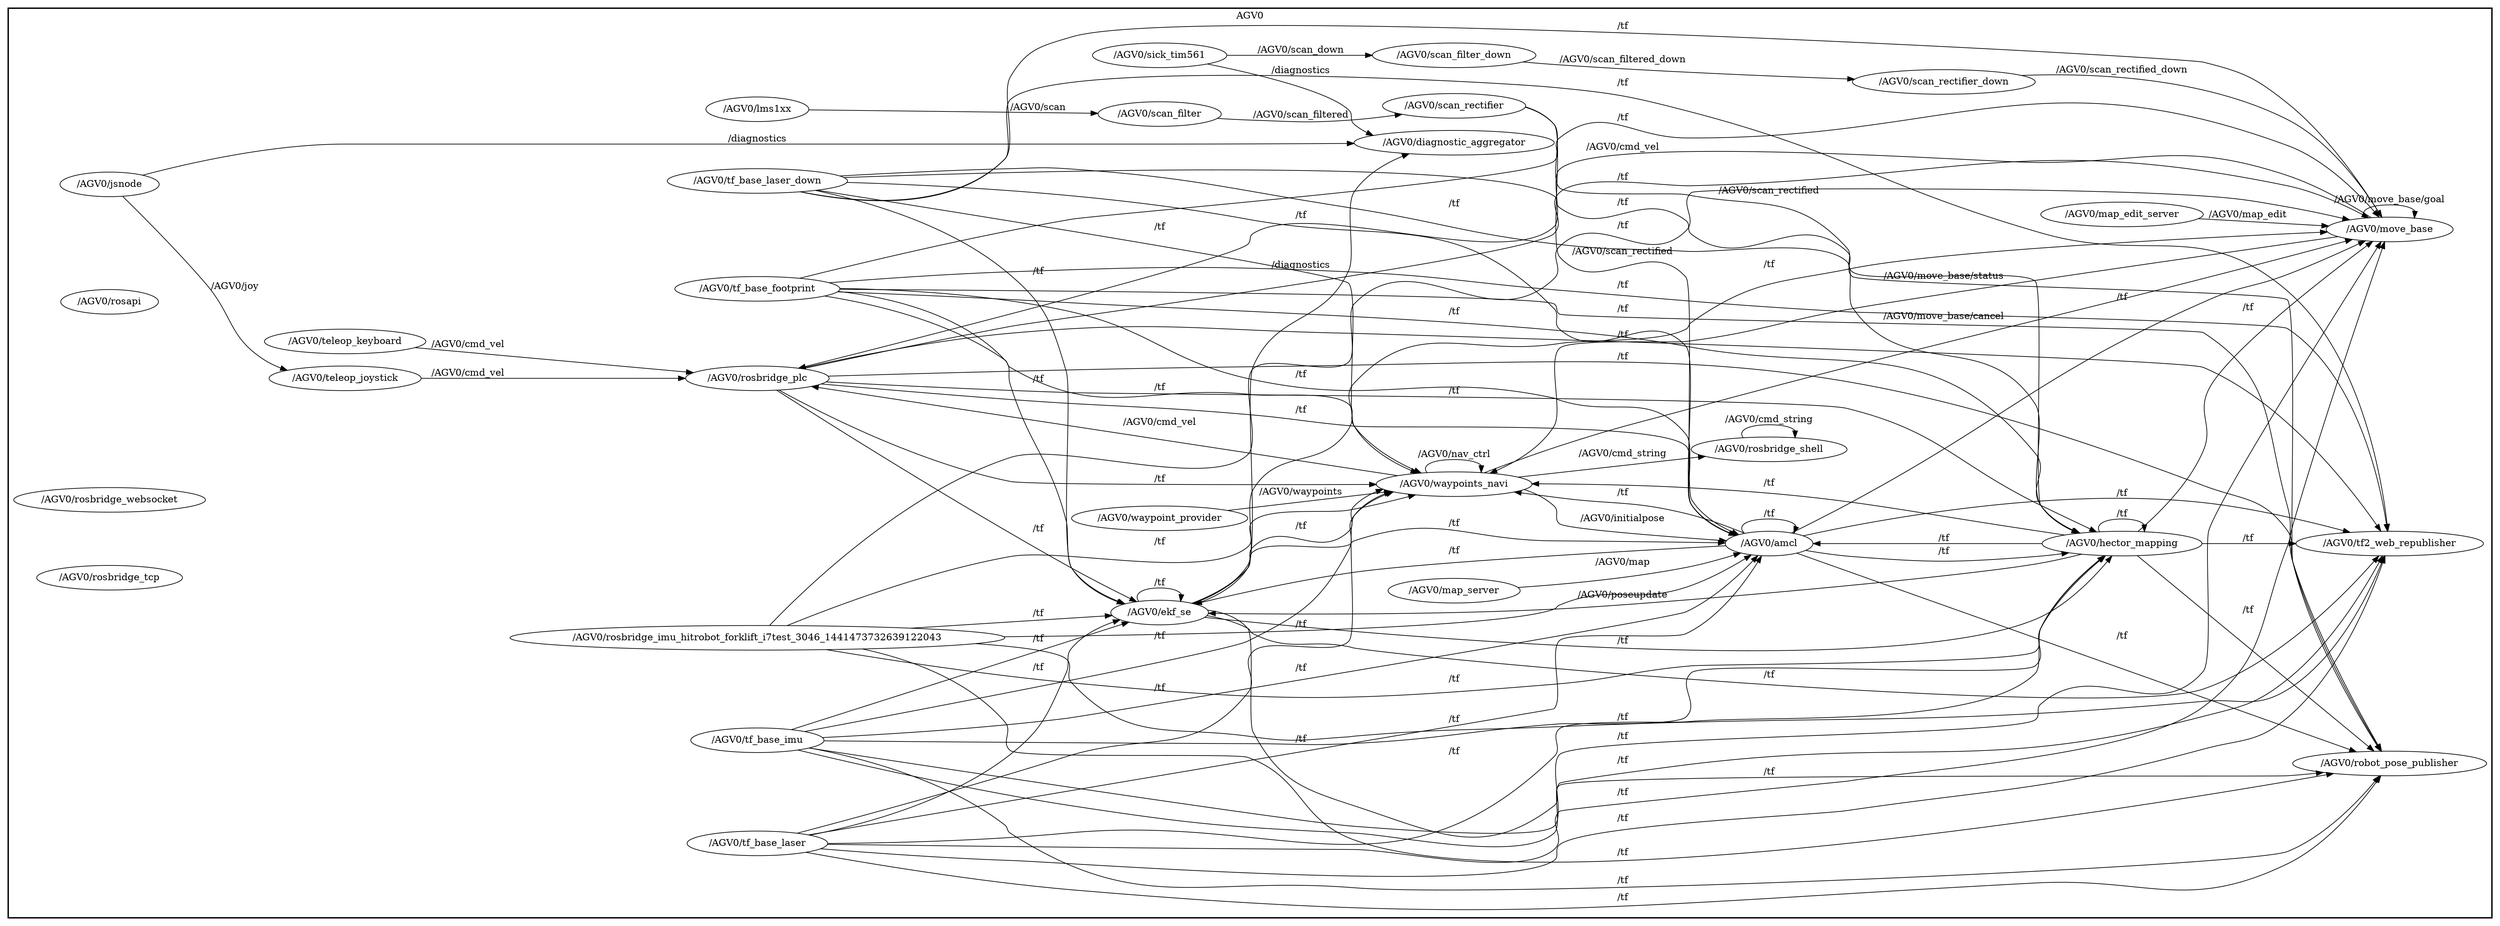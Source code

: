 digraph graphname {
	graph [bb="0,0,3004,1423",
		compound=True,
		rank=same,
		rankdir=LR,
		ranksep=0.2
	];
	node [label="\N"];
	subgraph cluster_AGV0 {
		graph [bb="8,34.031,2996,1366",
			compound=True,
			label=AGV0,
			lheight=0.21,
			lp="1502,1354.5",
			lwidth=0.51,
			rank=same,
			rankdir=LR,
			ranksep=0.2,
			style=bold
		];
		n__AGV0_teleop_joystick		 [URL=_AGV0_teleop_joystick,
			height=0.5,
			label="/AGV0/teleop_joystick",
			pos="420,1039",
			shape=ellipse,
			tooltip="/AGV0/teleop_joystick",
			width=2.5817];
		n__AGV0_rosbridge_plc		 [URL=_AGV0_rosbridge_plc,
			height=0.5,
			label="/AGV0/rosbridge_plc",
			pos="912,1039",
			shape=ellipse,
			tooltip="/AGV0/rosbridge_plc",
			width=2.4192];
		n__AGV0_teleop_joystick -> n__AGV0_rosbridge_plc		 [URL=topic_3A_AGV0_cmd_vel,
			label="/AGV0/cmd_vel",
			lp="572,1046.5",
			penwidth=1,
			pos="e,824.59,1039 513.17,1039 599.17,1039 727,1039 814.4,1039"];
		n__AGV0_jsnode		 [URL=_AGV0_jsnode,
			height=0.5,
			label="/AGV0/jsnode",
			pos="130,1249",
			shape=ellipse,
			tooltip="/AGV0/jsnode",
			width=1.7151];
		n__AGV0_jsnode -> n__AGV0_teleop_joystick		 [URL=topic_3A_AGV0_joy,
			label="/AGV0/joy",
			lp="283,1120.5",
			penwidth=1,
			pos="e,355.1,1052 144.23,1231.5 172.66,1195 243.39,1110.8 322,1066 329.31,1061.9 337.31,1058.3 345.47,1055.3"];
		n__AGV0_diagnostic_aggregator		 [URL=_AGV0_diagnostic_aggregator,
			height=0.5,
			label="/AGV0/diagnostic_aggregator",
			pos="1741,1297",
			shape=ellipse,
			tooltip="/AGV0/diagnostic_aggregator",
			width=3.2497];
		n__AGV0_jsnode -> n__AGV0_diagnostic_aggregator		 [URL=topic_3A_diagnostics,
			label="/diagnostics",
			lp="912,1308.5",
			penwidth=1,
			pos="e,1641.6,1306.6 190.43,1253 380.99,1265.5 993.97,1303.4 1502,1308 1552.7,1308.5 1565.4,1310.3 1616,1308 1621.1,1307.8 1626.2,1307.5 1631.5,1307.2"];
		n__AGV0_scan_filter		 [URL=_AGV0_scan_filter,
			height=0.5,
			label="/AGV0/scan_filter",
			pos="1388,80.031",
			shape=ellipse,
			tooltip="/AGV0/scan_filter",
			width=2.1123];
		n__AGV0_scan_rectifier		 [URL=_AGV0_scan_rectifier,
			height=0.5,
			label="/AGV0/scan_rectifier",
			pos="1741,200.03",
			shape=ellipse,
			tooltip="/AGV0/scan_rectifier",
			width=2.4192];
		n__AGV0_scan_filter -> n__AGV0_scan_rectifier		 [URL=topic_3A_AGV0_scan_filtered,
			label="/AGV0/scan_filtered",
			lp="1559,164.53",
			penwidth=1,
			pos="e,1694.9,184.63 1432,94.745 1495.9,116.56 1615.5,157.48 1685.4,181.37"];
		n__AGV0_ekf_se		 [URL=_AGV0_ekf_se,
			height=0.5,
			label="/AGV0/ekf_se",
			pos="1388,510.03",
			shape=ellipse,
			tooltip="/AGV0/ekf_se",
			width=1.7151];
		n__AGV0_ekf_se -> n__AGV0_diagnostic_aggregator		 [URL=topic_3A_diagnostics,
			label="/diagnostics",
			lp="1559,1241.5",
			penwidth=1,
			pos="e,1647.7,1286.1 1428.9,523.57 1452.3,533.79 1480,550.33 1494,575.03 1507.1,598.03 1494.5,1025.7 1502,1051 1529.1,1142.9 1579.8,1145.3 1616,1234 1622.2,1249.2 1612.5,1258.4 1624,1270 1628.3,1274.4 1633.2,1278.1 1638.5,1281.3"];
		n__AGV0_ekf_se -> n__AGV0_ekf_se		 [URL=topic_3A_tf,
			label="/tf",
			lp="1388,553.53",
			penwidth=1,
			pos="e,1414,526.7 1362,526.7 1356.2,536.66 1364.9,546.03 1388,546.03 1402.8,546.03 1411.7,542.18 1414.6,536.8"];
		n__AGV0_waypoints_navi		 [URL=_AGV0_waypoints_navi,
			height=0.5,
			label="/AGV0/waypoints_navi",
			pos="1741,854.03",
			shape=ellipse,
			tooltip="/AGV0/waypoints_navi",
			width=2.6359];
		n__AGV0_ekf_se -> n__AGV0_waypoints_navi		 [URL=topic_3A_tf,
			label="/tf",
			lp="1559,737.53",
			penwidth=1,
			pos="e,1696.9,838.09 1428.2,523.75 1451.4,534.06 1479.2,550.66 1494,575.03 1506.4,595.41 1488.1,662.67 1502,682.03 1534.1,726.66 1582.2,686.68 1616,730.03 1630.4,748.47 1611.1,762.52 1624,782.03 1639.2,805.07 1664.6,822.06 1687.8,833.72"];
		n__AGV0_hector_mapping		 [URL=_AGV0_hector_mapping,
			height=0.5,
			label="/AGV0/hector_mapping",
			pos="2548,484.03",
			shape=ellipse,
			tooltip="/AGV0/hector_mapping",
			width=2.69];
		n__AGV0_ekf_se -> n__AGV0_hector_mapping		 [URL=topic_3A_tf,
			label="/tf",
			lp="1942,507.53",
			penwidth=1,
			pos="e,2451.8,486.19 1449.7,508.7 1495.4,507.7 1559.6,506.29 1616,505.03 1915.5,498.35 2269.2,490.34 2441.8,486.42"];
		n__AGV0_amcl		 [URL=_AGV0_amcl,
			height=0.5,
			label="/AGV0/amcl",
			pos="2119,569.03",
			shape=ellipse,
			tooltip="/AGV0/amcl",
			width=1.5707];
		n__AGV0_ekf_se -> n__AGV0_amcl		 [URL=topic_3A_tf,
			label="/tf",
			lp="1741,633.53",
			penwidth=1,
			pos="e,2085.3,583.64 1426,524.36 1448.8,535.04 1476.9,551.81 1494,575.03 1502.4,586.49 1491.3,596.69 1502,606.03 1545.2,643.67 1962.1,618.59 2018,606.03 2037.5,601.65 2058.4,594.38 2075.9,587.44"];
		n__AGV0_robot_pose_publisher		 [URL=_AGV0_robot_pose_publisher,
			height=0.5,
			label="/AGV0/robot_pose_publisher",
			pos="2873,642.03",
			shape=ellipse,
			tooltip="/AGV0/robot_pose_publisher",
			width=3.1955];
		n__AGV0_ekf_se -> n__AGV0_robot_pose_publisher		 [URL=topic_3A_tf,
			label="/tf",
			lp="2119,697.53",
			penwidth=1,
			pos="e,2779.3,652.58 1432.2,522.63 1454.2,531.28 1479.3,545.07 1494,566.03 1508.2,586.24 1484.5,603.61 1502,621.03 1538.3,657.12 1570.2,614.21 1616,637.03 1620.5,639.27 1619.5,642.77 1624,645.03 1721.1,693.94 1757.6,673.01 1866,681.03 2195.5,705.41 2587,672.51 2769.2,653.64"];
		n__AGV0_tf2_web_republisher		 [URL=_AGV0_tf2_web_republisher,
			height=0.5,
			label="/AGV0/tf2_web_republisher",
			pos="2873,484.03",
			shape=ellipse,
			tooltip="/AGV0/tf2_web_republisher",
			width=3.1053];
		n__AGV0_ekf_se -> n__AGV0_tf2_web_republisher		 [URL=topic_3A_tf,
			label="/tf",
			lp="2119,308.53",
			penwidth=1,
			pos="e,2861.2,465.89 1450,509.84 1466.6,506.65 1483,500 1494,487.03 1505.8,473.1 1489.9,336.64 1502,323.03 1538.6,282.03 1569.2,307.49 1624,303.03 1727.7,294.59 1756.8,279.14 1858,303.03 1861.9,303.94 1862.1,306.12 1866,307.03 1931.7,322.55 1953.9,328.39 2018,307.03 2022.2,305.63 2021.8,302.44 2026,301.03 2104.4,274.89 2129.4,296.97 2212,301.03 2452,312.82 2534.5,247.87 2750,354.03 2797,377.18 2835.2,426.56 2855.7,457.36"];
		n__AGV0_move_base		 [URL=_AGV0_move_base,
			height=0.5,
			label="/AGV0/move_base",
			pos="2873,1000",
			shape=ellipse,
			tooltip="/AGV0/move_base",
			width=2.2026];
		n__AGV0_ekf_se -> n__AGV0_move_base		 [URL=topic_3A_tf,
			label="/tf",
			lp="2119,770.53",
			penwidth=1,
			pos="e,2835.3,984.16 1432.7,522.57 1454.7,531.18 1479.6,544.96 1494,566.03 1502.6,578.6 1491.1,623.43 1502,634.03 1520.2,651.74 1598.2,625.9 1616,644.03 1633.7,661.98 1605.6,739.87 1624,757.03 1662,792.48 1816,787.69 1858,757.03 1867.4,750.15 1856.6,738.91 1866,732.03 1920.6,692.2 1950.7,726.68 2018,732.03 2105,738.94 2129.9,733.24 2212,763.03 2327.8,805.06 2333.1,866.31 2450,905.03 2491.6,918.8 2611.3,898.39 2646,925.03 2653.9,931.11 2646.1,939.94 2654,946.03 2671,959.1 2729.1,951.25 2750,956.03 2775.7,961.92 2803.5,971.64 2826,980.46"];
		n__AGV0_tf_base_imu		 [URL=_AGV0_tf_base_imu,
			height=0.5,
			label="/AGV0/tf_base_imu",
			pos="912,240.03",
			shape=ellipse,
			tooltip="/AGV0/tf_base_imu",
			width=2.3109];
		n__AGV0_tf_base_imu -> n__AGV0_ekf_se		 [URL=topic_3A_tf,
			label="/tf",
			lp="1240,426.53",
			penwidth=1,
			pos="e,1342.8,497.7 990.63,234.09 1053.8,233.56 1141.6,243.28 1198,293.03 1206.8,300.75 1200.9,307.53 1206,318.03 1229.6,366.73 1252.9,369.19 1274,419.03 1280.7,434.93 1271.5,443.35 1282,457.03 1294.9,473.79 1314.5,485.66 1333.3,493.86"];
		n__AGV0_tf_base_imu -> n__AGV0_waypoints_navi		 [URL=topic_3A_tf,
			label="/tf",
			lp="1388,475.53",
			penwidth=1,
			pos="e,1705.7,837.18 995.14,238.71 1055.8,241.46 1137.8,253.32 1198,293.03 1203.3,296.56 1200.7,301.49 1206,305.03 1231.6,322.04 1245.6,306.23 1274,318.03 1383.3,363.42 1419.9,375.75 1494,468.03 1500,475.5 1497.3,479.68 1502,488.03 1543.4,562.02 1586.7,561.46 1616,641.03 1625.3,666.32 1611.5,738.17 1624,762.03 1640,792.47 1670.9,816.21 1696.8,831.95"];
		n__AGV0_tf_base_imu -> n__AGV0_hector_mapping		 [URL=topic_3A_tf,
			label="/tf",
			lp="1741,295.53",
			penwidth=1,
			pos="e,2524.2,466.34 995.14,238.8 1212.7,236.29 1791.6,234.73 1858,288.03 1868.4,296.4 1855.7,308.52 1866,317.03 1892.1,338.6 1989.7,310.47 2018,329.03 2024.3,333.17 2019.9,339.58 2026,344.03 2064,371.69 2398.1,402.21 2442,419.03 2468.6,429.24 2495.9,446.39 2516,460.51"];
		n__AGV0_tf_base_imu -> n__AGV0_amcl		 [URL=topic_3A_tf,
			label="/tf",
			lp="1559,376.53",
			penwidth=1,
			pos="e,2105.2,551.53 976.93,251.41 1049.1,264.28 1170,285.94 1274,305.03 1426.1,332.95 1507.4,258.99 1616,369.03 1630.6,383.8 1608.7,401.01 1624,415.03 1643.2,432.66 1832.2,431.05 1858,435.03 1930,446.16 1954,436.19 2018,471.03 2050.9,488.96 2080.5,520.87 2098.8,543.4"];
		n__AGV0_tf_base_imu -> n__AGV0_robot_pose_publisher		 [URL=topic_3A_tf,
			label="/tf",
			lp="1942,141.53",
			penwidth=1,
			pos="e,2848.9,624.14 947.71,223.77 1001.6,199.31 1109.4,153.61 1206,132.03 1331.4,104.01 1375.8,157.38 1494,107.03 1498.3,105.18 1497.7,102.08 1502,100.03 1551.6,76.134 1569.1,82.939 1624,78.031 1727.6,68.766 1776.9,12.955 1858,78.031 1870.8,88.287 1853.6,103.31 1866,114.03 1898.9,142.46 2607.8,151.35 2646,172.03 2712.9,208.25 2724.2,236.45 2750,308.03 2765.3,350.5 2741.3,469.07 2758,511.03 2775.3,554.65 2813.7,593.65 2841.2,617.53"];
		n__AGV0_tf_base_imu -> n__AGV0_tf2_web_republisher		 [URL=topic_3A_tf,
			label="/tf",
			lp="1942,30.531",
			penwidth=1,
			pos="e,2872.3,465.76 950.5,223.94 1040.5,185.2 1262.2,88.983 1274,76.031 1281.3,68.035 1273.2,59.302 1282,53.031 1482.5,-89.526 2618.4,101.64 2646,104.03 2692.4,108.06 2713.9,86.674 2750,116.03 2856.6,202.7 2870.8,385.06 2872.1,455.46"];
		n__AGV0_tf_base_imu -> n__AGV0_move_base		 [URL=topic_3A_tf,
			label="/tf",
			lp="1942,178.53",
			penwidth=1,
			pos="e,2868.8,981.81 957.5,224.91 1026.2,202.32 1162.6,160.46 1282,142.03 1432.4,118.81 1471.9,129.59 1624,126.03 1728,123.6 1774.3,64.244 1858,126.03 1867.7,133.21 1856.7,144.26 1866,152.03 1892.1,173.92 1984.5,164.93 2018,171.03 2300.4,222.47 2465.1,99.132 2646,322.03 2665.5,346.11 2639.9,573.4 2654,601.03 2678.5,649.03 2718,631.71 2750,675.03 2820.8,770.81 2855,912.4 2866.9,971.99"];
		n__AGV0_waypoint_provider		 [URL=_AGV0_waypoint_provider,
			height=0.5,
			label="/AGV0/waypoint_provider",
			pos="1388,830.03",
			shape=ellipse,
			tooltip="/AGV0/waypoint_provider",
			width=2.9428];
		n__AGV0_waypoint_provider -> n__AGV0_waypoints_navi		 [URL=topic_3A_AGV0_waypoints,
			label="/AGV0/waypoints",
			lp="1559,853.53",
			penwidth=1,
			pos="e,1651.4,847.98 1486.8,836.72 1535,840.01 1593,843.98 1641.3,847.28"];
		n__AGV0_tf_base_footprint		 [URL=_AGV0_tf_base_footprint,
			height=0.5,
			label="/AGV0/tf_base_footprint",
			pos="912,320.03",
			shape=ellipse,
			tooltip="/AGV0/tf_base_footprint",
			width=2.7623];
		n__AGV0_tf_base_footprint -> n__AGV0_ekf_se		 [URL=topic_3A_tf,
			label="/tf",
			lp="1240,472.53",
			penwidth=1,
			pos="e,1351,495.61 953.82,336.39 1042,371.73 1249.6,454.97 1341.7,491.87"];
		n__AGV0_tf_base_footprint -> n__AGV0_waypoints_navi		 [URL=topic_3A_tf,
			label="/tf",
			lp="1388,686.53",
			penwidth=1,
			pos="e,1695.7,838.18 984.92,332.27 1050.5,347.31 1144.9,379.38 1198,445.03 1209.1,458.79 1195.6,469.75 1206,484.03 1226.4,511.97 1254.1,493.72 1274,522.03 1286.4,539.72 1269.2,552.59 1282,570.03 1346.9,658.52 1397.1,649.97 1502,682.03 1526.4,689.49 1598.2,677.72 1616,696.03 1629.4,709.8 1613.9,765.71 1624,782.03 1638.4,805.34 1663.5,822.29 1686.6,833.86"];
		n__AGV0_tf_base_footprint -> n__AGV0_hector_mapping		 [URL=topic_3A_tf,
			label="/tf",
			lp="1741,335.53",
			penwidth=1,
			pos="e,2506.4,467.71 1010.2,317.01 1126.9,313.55 1328.8,308.09 1502,306.03 1552.7,305.43 1565.4,303.81 1616,306.03 1727.4,310.92 1754.8,319.48 1866,328.03 1882.9,329.33 2005.4,326.72 2018,338.03 2033.4,351.9 2011.2,369.52 2026,384.03 2059.4,416.72 2396.6,435.71 2442,447.03 2460.1,451.55 2479.5,457.92 2496.6,464.11"];
		n__AGV0_tf_base_footprint -> n__AGV0_amcl		 [URL=topic_3A_tf,
			label="/tf",
			lp="1559,440.53",
			penwidth=1,
			pos="e,2100.7,551.71 1004,327 1077.1,332.92 1182.3,342.18 1274,353.03 1372.1,364.64 1398.4,360.03 1494,385.03 1553.9,400.69 1564,419.88 1624,435.03 1729.1,461.57 1758.1,455.58 1866,466.03 1899.7,469.29 1986.9,462.62 2018,476.03 2027.1,479.94 2066.7,518.13 2093.2,544.34"];
		n__AGV0_tf_base_footprint -> n__AGV0_robot_pose_publisher		 [URL=topic_3A_tf,
			label="/tf",
			lp="1942,216.53",
			penwidth=1,
			pos="e,2849.1,624.08 991.64,309.23 1065.1,298.55 1177.6,280.7 1274,259.03 1373.1,236.76 1424.6,271.24 1494,197.03 1505.8,184.42 1488.6,169.96 1502,159.03 1544,124.69 1569.8,158.25 1624,158.03 1728,157.6 1776,94.028 1858,158.03 1869.6,167.05 1855,180.31 1866,190.03 1891.5,212.61 1984.4,203.69 2018,209.03 2207.6,239.17 2255.3,246.68 2442,291.03 2580.4,323.9 2660.8,267.23 2750,378.03 2768.6,401.1 2746.8,483.62 2758,511.03 2775.8,554.46 2814.1,593.51 2841.4,617.44"];
		n__AGV0_tf_base_footprint -> n__AGV0_tf2_web_republisher		 [URL=topic_3A_tf,
			label="/tf",
			lp="1942,106.53",
			penwidth=1,
			pos="e,2872.2,465.76 993.95,309.73 1051.6,301.25 1130.5,287.3 1198,267.03 1334.8,225.96 1370.2,213.18 1494,142.03 1497.9,139.82 1497.9,137.74 1502,136.03 1552.6,114.94 1569.5,124.18 1624,118.03 1731.2,105.93 1758.2,103.26 1866,99.031 2174.3,86.946 2733.1,118.39 2750,131.03 2855.8,209.97 2870.5,386.64 2872.1,455.65"];
		n__AGV0_tf_base_footprint -> n__AGV0_move_base		 [URL=topic_3A_tf,
			label="/tf",
			lp="1942,290.53",
			penwidth=1,
			pos="e,2854.6,982.25 1011.5,319.36 1159.7,316.11 1429.6,300.78 1494,233.03 1513.7,212.25 1480.5,188 1502,169.03 1513.2,159.19 1837.2,153.67 1858,173.03 1873,187.02 1851.7,250.34 1866,265.03 1891,290.65 1990.4,279.36 2026,283.03 2210.7,302.08 2266.9,260.27 2442,322.03 2544.5,358.19 2592.8,362.22 2646,457.03 2657.9,478.17 2646.5,651.98 2654,675.03 2694.9,801.04 2800,923.64 2847.7,974.92"];
		n__AGV0_sick_tim561		 [URL=_AGV0_sick_tim561,
			height=0.5,
			label="/AGV0/sick_tim561",
			pos="1388,1277",
			shape=ellipse,
			tooltip="/AGV0/sick_tim561",
			width=2.3109];
		n__AGV0_sick_tim561 -> n__AGV0_diagnostic_aggregator		 [URL=topic_3A_diagnostics,
			label="/diagnostics",
			lp="1559,1296.5",
			penwidth=1,
			pos="e,1631.1,1290.8 1468.6,1281.6 1513.6,1284.1 1570.6,1287.4 1620.8,1290.2"];
		n__AGV0_scan_filter_down		 [URL=_AGV0_scan_filter_down,
			height=0.5,
			label="/AGV0/scan_filter_down",
			pos="1741,1243",
			shape=ellipse,
			tooltip="/AGV0/scan_filter_down",
			width=2.7803];
		n__AGV0_sick_tim561 -> n__AGV0_scan_filter_down		 [URL=topic_3A_AGV0_scan_down,
			label="/AGV0/scan_down",
			lp="1559,1271.5",
			penwidth=1,
			pos="e,1649.5,1250.4 1461.3,1268.4 1474.8,1266.9 1488.8,1265.4 1502,1264 1547.1,1259.4 1597,1255 1639.5,1251.3"];
		n__AGV0_tf_base_laser		 [URL=_AGV0_tf_base_laser,
			height=0.5,
			label="/AGV0/tf_base_laser",
			pos="912,1180",
			shape=ellipse,
			tooltip="/AGV0/tf_base_laser",
			width=2.3651];
		n__AGV0_tf_base_laser -> n__AGV0_ekf_se		 [URL=topic_3A_tf,
			label="/tf",
			lp="1240,1062.5",
			penwidth=1,
			pos="e,1347.3,523.69 983.35,1170.1 1048.3,1157.3 1142.7,1128.6 1198,1066 1285.9,966.51 1254.4,908.38 1274,777.03 1277.3,754.82 1270.7,594.43 1282,575.03 1294.5,553.66 1317,538.34 1338.1,527.97"];
		n__AGV0_tf_base_laser -> n__AGV0_waypoints_navi		 [URL=topic_3A_tf,
			label="/tf",
			lp="1388,1073.5",
			penwidth=1,
			pos="e,1712.4,871.33 958.26,1164.7 1056.3,1132.2 1295.9,1055.6 1502,1013 1527,1007.9 1597.3,1015.4 1616,998.03 1629,985.97 1615.2,974.4 1624,959.03 1643.4,924.97 1677.9,895.93 1704.2,877.09"];
		n__AGV0_tf_base_laser -> n__AGV0_hector_mapping		 [URL=topic_3A_tf,
			label="/tf",
			lp="1741,1133.5",
			penwidth=1,
			pos="e,2499.6,499.76 996.4,1177.2 1109.4,1172.9 1317.3,1163.2 1494,1145 1552.1,1139 1565.9,1132.1 1624,1126 1626.7,1125.7 2015.4,1102 2018,1101 2118.8,1064.1 2130.7,1027.2 2212,957.03 2215.8,953.75 2216.2,952.29 2220,949.03 2312.6,870.22 2384.8,896.39 2442,789.03 2455,764.6 2435.8,563.78 2450,540.03 2459.3,524.55 2474.6,512.94 2490.3,504.42"];
		n__AGV0_tf_base_laser -> n__AGV0_amcl		 [URL=topic_3A_tf,
			label="/tf",
			lp="1559,1039.5",
			penwidth=1,
			pos="e,2091.6,584.83 996.75,1178.1 1140.7,1172.9 1426,1153.9 1494,1085 1510.7,1068.1 1486.2,1049.9 1502,1032 1536.8,992.59 1577.1,1035.5 1616,1000 1623.4,993.29 1616.2,985.29 1624,979.03 1705.9,913.1 1761,984.59 1858,944.03 1862.1,942.32 1861.9,939.83 1866,938.03 1928.9,910.24 1973.3,961.33 2018,909.03 2036.4,887.47 2014.2,679.82 2026,654.03 2038.1,627.6 2062.6,605.61 2083.3,590.62"];
		n__AGV0_tf_base_laser -> n__AGV0_robot_pose_publisher		 [URL=topic_3A_tf,
			label="/tf",
			lp="1942,1236.5",
			penwidth=1,
			pos="e,2866.3,660.13 988.79,1187.9 1047.9,1193.7 1132.1,1201.3 1206,1205 1350.7,1212.4 1717.3,1181.5 1858,1216 1861.9,1217 1862.1,1219.1 1866,1220 1931.7,1235.6 1951,1228.9 2018,1220 2215.1,1194 2255,1142.5 2450,1104 2493.1,1095.5 2612.1,1106.9 2646,1079 2654.7,1071.9 2648.7,1064.9 2654,1055 2686.8,993.92 2714.9,991.85 2750,932.03 2803.2,841.26 2845.4,722.87 2863.1,669.84"];
		n__AGV0_tf_base_laser -> n__AGV0_tf2_web_republisher		 [URL=topic_3A_tf,
			label="/tf",
			lp="1942,1148.5",
			penwidth=1,
			pos="e,2848.8,501.88 996.91,1178.6 1070.1,1177.1 1179.1,1174.7 1274,1171 1797.3,1151.1 1939.9,1164 2442,1015 2538.5,986.39 2556,958.22 2654,935.03 2674.9,930.09 2735.4,940.78 2750,925.03 2761.7,912.38 2751.8,631.09 2758,615.03 2775,571.3 2813.5,532.32 2841,508.48"];
		n__AGV0_tf_base_laser -> n__AGV0_move_base		 [URL=topic_3A_tf,
			label="/tf",
			lp="1942,1415.5",
			penwidth=1,
			pos="e,2866.6,1018.2 959.52,1195 1016,1213.3 1114.2,1245.3 1198,1274 1235.5,1286.9 1243.2,1296.1 1282,1304 1876.1,1424.9 2063.2,1463.8 2646,1297 2697.3,1282.3 2713.2,1275.7 2750,1237 2810.1,1174 2847.8,1075.6 2863.5,1027.8"];
		n__AGV0_teleop_keyboard		 [URL=_AGV0_teleop_keyboard,
			height=0.5,
			label="/AGV0/teleop_keyboard",
			pos="420,1093",
			shape=ellipse,
			tooltip="/AGV0/teleop_keyboard",
			width=2.7081];
		n__AGV0_teleop_keyboard -> n__AGV0_rosbridge_plc		 [URL=topic_3A_AGV0_cmd_vel,
			label="/AGV0/cmd_vel",
			lp="572,1089.5",
			penwidth=1,
			pos="e,834.74,1047.4 504.12,1083.9 593.34,1074 734.4,1058.5 824.79,1048.5"];
		n__AGV0_waypoints_navi -> n__AGV0_waypoints_navi		 [URL=topic_3A_AGV0_nav_ctrl,
			label="/AGV0/nav_ctrl",
			lp="1741,897.53",
			penwidth=1,
			pos="e,1773.3,871.07 1708.7,871.07 1702.2,880.89 1712.9,890.03 1741,890.03 1758.6,890.03 1769.3,886.46 1773.3,881.38"];
		n__AGV0_waypoints_navi -> n__AGV0_amcl		 [URL=topic_3A_AGV0_initialpose,
			label="/AGV0/initialpose",
			lp="1942,797.53",
			penwidth=1,
			pos="e,2091.9,584.97 1769.4,836.55 1793.8,821.82 1831,801.38 1866,790.03 1898.5,779.5 1994.8,792.13 2018,767.03 2035.1,748.54 2015.1,676.72 2026,654.03 2038.6,627.84 2063.1,605.84 2083.6,590.79"];
		n__AGV0_waypoints_navi -> n__AGV0_rosbridge_plc		 [URL=topic_3A_AGV0_cmd_vel,
			label="/AGV0/cmd_vel",
			lp="1388,986.53",
			penwidth=1,
			pos="e,986.36,1029.5 1687.5,868.99 1665.5,875.25 1639.5,882.55 1616,889.03 1464.3,930.86 1427.9,948.06 1274,981.03 1179.6,1001.3 1069.9,1017.9 996.48,1028.1"];
		n__AGV0_rosbridge_shell		 [URL=_AGV0_rosbridge_shell,
			height=0.5,
			label="/AGV0/rosbridge_shell",
			pos="2119,869.03",
			shape=ellipse,
			tooltip="/AGV0/rosbridge_shell",
			width=2.5817];
		n__AGV0_waypoints_navi -> n__AGV0_rosbridge_shell		 [URL=topic_3A_AGV0_cmd_string,
			label="/AGV0/cmd_string",
			lp="1942,872.53",
			penwidth=1,
			pos="e,2027.6,865.43 1834,857.7 1889.6,859.92 1960.4,862.75 2017.5,865.02"];
		n__AGV0_waypoints_navi -> n__AGV0_move_base		 [URL=topic_3A_AGV0_move_base_cancel,
			label="/AGV0/move_base/cancel",
			lp="2331,978.53",
			penwidth=1,
			pos="e,2796.2,995.37 1790.2,869.51 1846.2,886.88 1941.8,914.5 2026,929.03 2170.4,953.96 2601,983 2786,994.73"];
		n__AGV0_hector_mapping -> n__AGV0_ekf_se		 [URL=topic_3A_AGV0_poseupdate,
			label="/AGV0/poseupdate",
			lp="1942,485.53",
			penwidth=1,
			pos="e,1447.3,504.86 2452.8,480.68 2321.3,476.59 2075.5,471.01 1866,478.03 1720.3,482.91 1549.9,496.16 1457.4,504"];
		n__AGV0_hector_mapping -> n__AGV0_waypoints_navi		 [URL=topic_3A_tf,
			label="/tf",
			lp="2119,810.53",
			penwidth=1,
			pos="e,1784.4,837.93 2500.5,499.76 2481.6,508.58 2461.6,521.6 2450,540.03 2437.6,559.65 2455.4,625.1 2442,644.03 2325.7,808.66 2216.3,768.85 2018,805.03 1951.4,817.18 1932.5,802.56 1866,815.03 1842,819.54 1816,827.22 1794.2,834.58"];
		n__AGV0_hector_mapping -> n__AGV0_hector_mapping		 [URL=topic_3A_tf,
			label="/tf",
			lp="2548,527.53",
			penwidth=1,
			pos="e,2575.5,501.44 2520.5,501.44 2515.4,511.12 2524.5,520.03 2548,520.03 2562.7,520.03 2571.7,516.55 2575.2,511.58"];
		n__AGV0_hector_mapping -> n__AGV0_amcl		 [URL=topic_3A_tf,
			label="/tf",
			lp="2331,520.53",
			penwidth=1,
			pos="e,2143,552.44 2456.4,490.11 2367.5,496.39 2242.1,506.21 2220,513.03 2195.5,520.58 2170.4,534.68 2151.5,546.84"];
		n__AGV0_hector_mapping -> n__AGV0_robot_pose_publisher		 [URL=topic_3A_tf,
			label="/tf",
			lp="2702,589.53",
			penwidth=1,
			pos="e,2836.7,624.76 2583.6,500.94 2642.5,529.77 2762.4,588.42 2827.5,620.27"];
		n__AGV0_hector_mapping -> n__AGV0_tf2_web_republisher		 [URL=topic_3A_tf,
			label="/tf",
			lp="2702,491.53",
			penwidth=1,
			pos="e,2761,484.03 2645,484.03 2678.2,484.03 2715.8,484.03 2750.7,484.03"];
		n__AGV0_hector_mapping -> n__AGV0_move_base		 [URL=topic_3A_tf,
			label="/tf",
			lp="2702,931.53",
			penwidth=1,
			pos="e,2847.6,982.88 2590.1,500.48 2610.8,511.06 2633.9,527 2646,549.03 2664.1,581.96 2632.4,856.31 2654,887.03 2680.3,924.42 2709.1,903.63 2750,924.03 2781.4,939.7 2815.2,961.11 2839.2,977.21"];
		n__AGV0_rosbridge_imu_hitrobot_forklift_i7test_3046_1441473732639122043		 [URL=_AGV0_rosbridge_imu_hitrobot_forklift_i7test_3046_1441473732639122043,
			height=0.5,
			label="/AGV0/rosbridge_imu_hitrobot_forklift_i7test_3046_1441473732639122043",
			pos="912,472.03",
			shape=ellipse,
			tooltip="/AGV0/rosbridge_imu_hitrobot_forklift_i7test_3046_1441473732639122043",
			width=7.9257];
		n__AGV0_rosbridge_imu_hitrobot_forklift_i7test_3046_1441473732639122043 -> n__AGV0_ekf_se		 [URL=topic_3A_tf,
			label="/tf",
			lp="1240,524.53",
			penwidth=1,
			pos="e,1327.2,513.17 1005.3,489.1 1062.8,498.86 1138.4,510.1 1206,515.03 1236.1,517.23 1243.8,515.7 1274,515.03 1287.9,514.72 1302.8,514.2 1317,513.61"];
		n__AGV0_rosbridge_imu_hitrobot_forklift_i7test_3046_1441473732639122043 -> n__AGV0_waypoints_navi		 [URL=topic_3A_tf,
			label="/tf",
			lp="1388,750.53",
			penwidth=1,
			pos="e,1660.7,844.43 929.01,490.01 970,534.73 1084.1,651.1 1206,703.03 1324.9,753.69 1368.5,712.05 1494,743.03 1508,746.49 1606.4,776.24 1616,787.03 1626.6,798.98 1613,810.5 1624,822.03 1631.6,830.01 1641,836.05 1651.2,840.63"];
		n__AGV0_rosbridge_imu_hitrobot_forklift_i7test_3046_1441473732639122043 -> n__AGV0_hector_mapping		 [URL=topic_3A_tf,
			label="/tf",
			lp="1741,424.53",
			penwidth=1,
			pos="e,2465.9,474.4 987.74,454.65 1061.9,438.35 1179.1,415.16 1282,406.03 1603.3,377.52 2080.1,438.77 2442,472.03 2446.5,472.44 2451.1,472.89 2455.7,473.35"];
		n__AGV0_rosbridge_imu_hitrobot_forklift_i7test_3046_1441473732639122043 -> n__AGV0_amcl		 [URL=topic_3A_tf,
			label="/tf",
			lp="1559,483.53",
			penwidth=1,
			pos="e,2102,551.54 1191.9,475.68 1219.6,476.11 1247.4,476.56 1274,477.03 1356.7,478.49 1939.9,465.79 2018,493.03 2047.7,503.4 2075.7,526.25 2094.5,544.2"];
		n__AGV0_rosbridge_imu_hitrobot_forklift_i7test_3046_1441473732639122043 -> n__AGV0_robot_pose_publisher		 [URL=topic_3A_tf,
			label="/tf",
			lp="1942,363.53",
			penwidth=1,
			pos="e,2851.5,624.21 985.78,454.59 1045,440.46 1130.8,420.17 1206,403.03 1236.2,396.15 1244.1,396.03 1274,388.03 1376.7,360.56 1397,332.22 1502,316.03 1527,312.17 1596,300.52 1616,316.03 1627.2,324.75 1612.9,338.16 1624,347.03 1630.9,352.52 1932.2,356.03 1941,356.03 1941,356.03 1941,356.03 2549,359.03 2653.3,359.03 2687.7,396.44 2750,480.03 2758.5,491.44 2751.4,498.44 2758,511.03 2780,552.86 2817.8,592.59 2843.8,617.1"];
		n__AGV0_rosbridge_imu_hitrobot_forklift_i7test_3046_1441473732639122043 -> n__AGV0_tf2_web_republisher		 [URL=topic_3A_tf,
			label="/tf",
			lp="1942,253.53",
			penwidth=1,
			pos="e,2870.4,465.84 948.18,453.98 1002.3,426.86 1109.8,375.54 1206,345.03 1330.6,305.49 1407.8,383.36 1494,285.03 1509.9,266.93 1484.6,193.69 1502,177.03 1522.3,157.54 1824.5,144.05 1858,173.03 1876.7,189.19 1847.3,211.87 1866,228.03 1940.3,292.3 2667.5,158.64 2750,212.03 2835.3,267.26 2861.5,397.77 2869.1,455.6"];
		n__AGV0_rosbridge_imu_hitrobot_forklift_i7test_3046_1441473732639122043 -> n__AGV0_move_base		 [URL=topic_3A_tf,
			label="/tf",
			lp="1942,837.53",
			penwidth=1,
			pos="e,2806,990.23 947.6,489.94 1001.4,517 1109,568.01 1206,595.03 1220.7,599.13 1263.3,594.15 1274,605.03 1293.2,624.52 1262.5,646.89 1282,666.03 1388.7,770.57 1511.5,596.28 1616,703.03 1630,717.38 1609.8,778.87 1624,793.03 1647.2,816.15 2179.9,835.52 2212,842.03 2321.1,864.14 2342.2,892.27 2450,920.03 2569.5,950.81 2710.9,975.23 2795.9,988.65"];
		n__AGV0_amcl -> n__AGV0_ekf_se		 [URL=topic_3A_tf,
			label="/tf",
			lp="1741,601.53",
			penwidth=1,
			pos="e,1428.3,523.72 2068.6,577.34 2052.5,579.67 2034.5,581.88 2018,583.03 1843.3,595.2 1797.1,600.47 1624,574.03 1558.4,564.02 1485,542.25 1437.9,526.89"];
		n__AGV0_amcl -> n__AGV0_waypoints_navi		 [URL=topic_3A_tf,
			label="/tf",
			lp="1942,721.53",
			penwidth=1,
			pos="e,1774.6,837.17 2097.8,585.89 2078.1,601.78 2047.1,625.68 2018,643.03 1953.9,681.18 1911.1,654.65 1866,714.03 1852.9,731.26 1869,743.4 1858,762.03 1840.4,791.94 1809,815.9 1783.4,831.86"];
		n__AGV0_amcl -> n__AGV0_hector_mapping		 [URL=topic_3A_tf,
			label="/tf",
			lp="2331,558.53",
			penwidth=1,
			pos="e,2513.8,500.9 2167.4,559.74 2184,556.69 2202.8,553.47 2220,551.03 2318.2,537.12 2345.9,552.57 2442,528.03 2463.3,522.59 2485.9,513.58 2504.7,505.12"];
		n__AGV0_amcl -> n__AGV0_amcl		 [URL=topic_3A_tf,
			label="/tf",
			lp="2119,612.53",
			penwidth=1,
			pos="e,2149.1,584.57 2088.9,584.57 2080.4,594.94 2090.5,605.03 2119,605.03 2138.2,605.03 2149,600.48 2151.5,594.34"];
		n__AGV0_amcl -> n__AGV0_robot_pose_publisher		 [URL=topic_3A_tf,
			label="/tf",
			lp="2548,627.53",
			penwidth=1,
			pos="e,2774.7,632.58 2173.2,574.19 2296,586.11 2601.1,615.74 2764.6,631.61"];
		n__AGV0_amcl -> n__AGV0_tf2_web_republisher		 [URL=topic_3A_tf,
			label="/tf",
			lp="2548,574.53",
			penwidth=1,
			pos="e,2820.9,499.98 2175.5,571.3 2272,574.17 2476.8,575.43 2646,544.03 2702.7,533.51 2766.1,516.19 2811.3,502.85"];
		n__AGV0_amcl -> n__AGV0_move_base		 [URL=topic_3A_tf,
			label="/tf",
			lp="2548,897.53",
			penwidth=1,
			pos="e,2840,983.62 2161.6,581.09 2263.1,612.87 2524.3,709.19 2646,890.03 2658.3,908.34 2638,923.89 2654,939.03 2669.6,953.75 2729.2,943.73 2750,949.03 2777.9,956.14 2807.7,968.5 2830.8,979.27"];
		n__AGV0_map_edit_server		 [URL=_AGV0_map_edit_server,
			height=0.5,
			label="/AGV0/map_edit_server",
			pos="2548,1131",
			shape=ellipse,
			tooltip="/AGV0/map_edit_server",
			width=2.7261];
		n__AGV0_map_edit_server -> n__AGV0_move_base		 [URL=topic_3A_AGV0_map_edit,
			label="/AGV0/map_edit",
			lp="2702,1104.5",
			penwidth=1,
			pos="e,2840,1016.4 2598,1115.4 2613.4,1110.3 2630.5,1104.6 2646,1099 2692.6,1082.4 2704.6,1078.7 2750,1059 2777.3,1047.2 2807.5,1032.6 2831,1020.9"];
		n__AGV0_map_server		 [URL=_AGV0_map_server,
			height=0.5,
			label="/AGV0/map_server",
			pos="1741,547.03",
			shape=ellipse,
			tooltip="/AGV0/map_server",
			width=2.2387];
		n__AGV0_map_server -> n__AGV0_amcl		 [URL=topic_3A_AGV0_map,
			label="/AGV0/map",
			lp="1942,571.53",
			penwidth=1,
			pos="e,2063.2,565.82 1819.5,551.56 1888.4,555.6 1988.2,561.44 2053.1,565.23"];
		n__AGV0_rosbridge_plc -> n__AGV0_ekf_se		 [URL=topic_3A_tf,
			label="/tf",
			lp="1240,765.53",
			penwidth=1,
			pos="e,1350.6,524.45 936.98,1021.6 990.06,981.86 1119,879.72 1198,769.03 1245.4,702.65 1245.5,678.42 1274,602.03 1278.4,590.31 1274.4,584.98 1282,575.03 1297.3,554.99 1320.7,539.65 1341.5,528.92"];
		n__AGV0_rosbridge_plc -> n__AGV0_waypoints_navi		 [URL=topic_3A_tf,
			label="/tf",
			lp="1388,879.53",
			penwidth=1,
			pos="e,1655.3,861.88 937.79,1021.8 986.51,988.91 1099.3,918.08 1206,889.03 1382.1,841.08 1434,878.43 1616,865.03 1625.4,864.34 1635.3,863.56 1645.1,862.74"];
		n__AGV0_rosbridge_plc -> n__AGV0_hector_mapping		 [URL=topic_3A_tf,
			label="/tf",
			lp="1741,1005.5",
			penwidth=1,
			pos="e,2499.9,499.71 997.62,1035.7 1070.8,1032.8 1179.4,1028.4 1274,1024 1371.8,1019.6 1403.2,1049.7 1494,1013 1498.4,1011.3 1497.6,1007.8 1502,1006 1515.3,1000.6 2003.8,978.15 2018,976.03 2105.7,962.96 2153.7,995.9 2212,929.03 2223.6,915.73 2210.5,864.92 2220,850.03 2281.7,752.95 2383.1,815.8 2442,717.03 2462.2,683.22 2429.5,573.68 2450,540.03 2459.4,524.54 2474.8,512.91 2490.6,504.38"];
		n__AGV0_rosbridge_plc -> n__AGV0_amcl		 [URL=topic_3A_tf,
			label="/tf",
			lp="1559,988.53",
			penwidth=1,
			pos="e,2091.6,584.84 996.03,1034.3 1154.2,1025 1483.9,1005 1494,998.03 1500.9,993.31 1495.4,986.14 1502,981.03 1548.1,945.34 1980,928.28 2018,884.03 2034.7,864.64 2015.3,677.28 2026,654.03 2038.1,627.62 2062.6,605.63 2083.3,590.63"];
		n__AGV0_rosbridge_plc -> n__AGV0_robot_pose_publisher		 [URL=topic_3A_tf,
			label="/tf",
			lp="1942,1092.5",
			penwidth=1,
			pos="e,2867.7,660.3 977.33,1051.1 1100.9,1072.8 1380.1,1115.3 1616,1103 1682.7,1099.6 2163.6,1070.1 2212,1024 2222.9,1013.6 2208.4,1000.6 2220,991.03 2239.1,975.33 2417.5,983.91 2442,981.03 2533.7,970.26 2582.5,1009 2646,942.03 2664.2,922.82 2635.8,902.21 2654,883.03 2683.9,851.57 2714.9,890.53 2750,865.03 2817.4,816.13 2851.7,718.2 2865.1,670.06"];
		n__AGV0_rosbridge_plc -> n__AGV0_tf2_web_republisher		 [URL=topic_3A_tf,
			label="/tf",
			lp="1942,1026.5",
			penwidth=1,
			pos="e,2855.2,502.15 999.07,1038.5 1156.2,1037.8 1475.4,1038.4 1494,1054 1507.6,1065.4 1488.3,1081.8 1502,1093 1511.8,1101 1604.7,1098.8 1616,1093 1621.4,1090.3 1619,1085.4 1624,1082 1715.8,1019.4 1757.4,1042.9 1866,1019 2018.6,985.55 2073.5,1029.4 2212,957.03 2216.5,954.7 2216.1,952.21 2220,949.03 2438.5,771.14 2529.6,776.63 2750,601.03 2786.2,572.15 2824.2,534.39 2848,509.68"];
		n__AGV0_rosbridge_plc -> n__AGV0_move_base		 [URL=topic_3A_tf,
			label="/tf",
			lp="1942,1208.5",
			penwidth=1,
			pos="e,2865.7,1018 958.52,1054.4 1015.7,1074.4 1116.3,1111.6 1198,1153 1201.7,1154.9 1202,1156.7 1206,1158 1238.1,1168.9 1248.1,1162.9 1282,1165 1444.8,1175.2 2605.8,1249.2 2750,1173 2809,1141.9 2845.7,1067.9 2862,1027.5"];
		n__AGV0_scan_rectifier -> n__AGV0_hector_mapping		 [URL=topic_3A_AGV0_scan_rectified,
			label="/AGV0/scan_rectified",
			lp="2119,332.53",
			penwidth=1,
			pos="e,2509.2,467.42 1819.6,207.82 1834.2,212.74 1848,220.35 1858,232.03 1878.9,256.53 1843.1,281.4 1866,304.03 1878.1,315.96 2001.1,317.11 2018,319.03 2112.4,329.81 2373.1,308.58 2442,374.03 2456.4,387.72 2439.2,401.37 2450,418.03 2462.2,436.81 2481.8,451.64 2500.3,462.44"];
		n__AGV0_scan_rectifier -> n__AGV0_amcl		 [URL=topic_3A_AGV0_scan_rectified,
			label="/AGV0/scan_rectified",
			lp="1942,413.53",
			penwidth=1,
			pos="e,2112.3,550.95 1820.4,207.51 1834.9,212.46 1848.4,220.16 1858,232.03 1878,256.8 1845.2,350.95 1866,375.03 1911.1,427.19 1961.5,366.49 2018,406.03 2066,439.62 2095.3,504.32 2108.9,541.31"];
		n__AGV0_rosbridge_shell -> n__AGV0_rosbridge_shell		 [URL=topic_3A_AGV0_cmd_string,
			label="/AGV0/cmd_string",
			lp="2119,912.53",
			penwidth=1,
			pos="e,2150.2,886.07 2087.8,886.07 2081.4,895.89 2091.8,905.03 2119,905.03 2136,905.03 2146.4,901.46 2150.3,896.38"];
		n__AGV0_tf_base_laser_down		 [URL=_AGV0_tf_base_laser_down,
			height=0.5,
			label="/AGV0/tf_base_laser_down",
			pos="912,742.03",
			shape=ellipse,
			tooltip="/AGV0/tf_base_laser_down",
			width=3.0331];
		n__AGV0_tf_base_laser_down -> n__AGV0_ekf_se		 [URL=topic_3A_tf,
			label="/tf",
			lp="1240,594.53",
			penwidth=1,
			pos="e,1350.5,524.48 943.78,724.64 996.69,695 1108.6,633.42 1206,587.03 1251.3,565.47 1304.2,543.3 1341.1,528.32"];
		n__AGV0_tf_base_laser_down -> n__AGV0_waypoints_navi		 [URL=topic_3A_tf,
			label="/tf",
			lp="1388,795.53",
			penwidth=1,
			pos="e,1686,839.29 1020.3,744.65 1137.4,748.87 1330.2,759.82 1494,788.03 1503.2,789.61 1606.2,817.53 1676,836.55"];
		n__AGV0_tf_base_laser_down -> n__AGV0_hector_mapping		 [URL=topic_3A_tf,
			label="/tf",
			lp="1741,745.53",
			penwidth=1,
			pos="e,2503.5,500.13 1020.8,743.8 1158.9,745.52 1405.3,746.74 1616,738.03 1638.4,737.11 2000.2,720.58 2018,707.03 2026.3,700.74 2018.4,692.09 2026,685.03 2096.4,619.94 2374.5,638.16 2442,570.03 2451.7,560.23 2441.6,550.98 2450,540.03 2461.5,525.06 2478.2,513.39 2494.5,504.67"];
		n__AGV0_tf_base_laser_down -> n__AGV0_amcl		 [URL=topic_3A_tf,
			label="/tf",
			lp="1559,652.53",
			penwidth=1,
			pos="e,2091.3,584.76 954.38,725.39 1010.4,703.71 1113.9,666.64 1206,650.03 1348.6,624.32 1713.6,657.25 1858,645.03 1929.9,638.95 1949.4,640.13 2018,618.03 2040.2,610.89 2063.7,599.6 2082.3,589.65"];
		n__AGV0_tf_base_laser_down -> n__AGV0_robot_pose_publisher		 [URL=topic_3A_tf,
			label="/tf",
			lp="1942,968.53",
			penwidth=1,
			pos="e,2866,660.04 945.98,759.25 1009.2,791.35 1152.7,859.93 1282,891.03 1383.7,915.5 2115.5,969.42 2220,974.03 2269.3,976.21 2397,994.24 2442,974.03 2446.9,971.84 2445.5,967.88 2450,965.03 2526.7,916.81 2583.2,974.38 2646,909.03 2656.5,898.15 2643.8,887.14 2654,876.03 2684.4,842.92 2714.9,872.12 2750,844.03 2808.9,796.89 2846.2,712.98 2862.5,669.64"];
		n__AGV0_tf_base_laser_down -> n__AGV0_tf2_web_republisher		 [URL=topic_3A_tf,
			label="/tf",
			lp="1942,755.53",
			penwidth=1,
			pos="e,2841.3,501.51 1001.1,731.61 1116.2,718.59 1323.8,697.03 1502,689.03 1552.6,686.76 1578.6,654.9 1616,689.03 1630.2,701.96 1609.8,762.1 1624,775.03 1662.4,810.06 1816.3,806.14 1858,775.03 1868,767.54 1856,755.52 1866,748.03 1920.1,707.61 1955.6,722.18 2018,748.03 2022.6,749.96 2021.4,754.11 2026,756.03 2102.4,787.67 2132.4,778.49 2212,756.03 2331.4,722.32 2332.8,650.95 2450,610.03 2532.9,581.09 2561.5,609.69 2646,586.03 2714.3,566.91 2788.3,530.15 2832.4,506.37"];
		n__AGV0_tf_base_laser_down -> n__AGV0_move_base		 [URL=topic_3A_tf,
			label="/tf",
			lp="1942,1049.5",
			penwidth=1,
			pos="e,2795.6,1004 951.48,758.85 1035.5,796.34 1231.5,888.02 1274,946.03 1284.2,959.96 1269.3,972.33 1282,984.03 1351.8,1048.4 1424,946.83 1494,1011 1506.4,1022.4 1488.9,1037.5 1502,1048 1521.7,1063.9 1590.7,1048.5 1616,1048 2055.8,1039.6 2581.8,1014.7 2785.5,1004.5"];
		n__AGV0_lms1xx		 [URL=_AGV0_lms1xx,
			height=0.5,
			label="/AGV0/lms1xx",
			pos="912,60.031",
			shape=ellipse,
			tooltip="/AGV0/lms1xx",
			width=1.8234];
		n__AGV0_lms1xx -> n__AGV0_scan_filter		 [URL=topic_3A_AGV0_scan,
			label="/AGV0/scan",
			lp="1240,83.531",
			penwidth=1,
			pos="e,1312.8,76.9 976.93,62.728 1061.1,66.279 1209.2,72.531 1302.5,76.468"];
		n__AGV0_rosapi		 [URL=_AGV0_rosapi,
			height=0.5,
			label="/AGV0/rosapi",
			pos="130,1058",
			shape=ellipse,
			tooltip="/AGV0/rosapi",
			width=1.679];
		n__AGV0_rosbridge_websocket		 [URL=_AGV0_rosbridge_websocket,
			height=0.5,
			label="/AGV0/rosbridge_websocket",
			pos="130,730.03",
			shape=ellipse,
			tooltip="/AGV0/rosbridge_websocket",
			width=3.1594];
		n__AGV0_rosbridge_tcp		 [URL=_AGV0_rosbridge_tcp,
			height=0.5,
			label="/AGV0/rosbridge_tcp",
			pos="130,129.03",
			shape=ellipse,
			tooltip="/AGV0/rosbridge_tcp",
			width=2.4192];
		n__AGV0_scan_rectifier_down		 [URL=_AGV0_scan_rectifier_down,
			height=0.5,
			label="/AGV0/scan_rectifier_down",
			pos="2331,1268",
			shape=ellipse,
			tooltip="/AGV0/scan_rectifier_down",
			width=3.0692];
		n__AGV0_scan_rectifier_down -> n__AGV0_move_base		 [URL=topic_3A_AGV0_scan_rectified_down,
			label="/AGV0/scan_rectified_down",
			lp="2548,1285.5",
			penwidth=1,
			pos="e,2867.4,1018.2 2424.9,1277.6 2515.5,1282.2 2653.3,1275.9 2750,1211 2815.8,1166.9 2850.6,1074.3 2864.6,1027.9"];
		n__AGV0_scan_filter_down -> n__AGV0_scan_rectifier_down		 [URL=topic_3A_AGV0_scan_filtered_down,
			label="/AGV0/scan_filtered_down",
			lp="1942,1274.5",
			penwidth=1,
			pos="e,2220.6,1269.8 1816.9,1254.8 1833.1,1256.9 1850.1,1258.8 1866,1260 1982.8,1269 2116.7,1270.4 2210.5,1269.9"];
		n__AGV0_move_base -> n__AGV0_waypoints_navi		 [URL=topic_3A_AGV0_move_base_status,
			label="/AGV0/move_base/status",
			lp="2331,1003.5",
			penwidth=1,
			pos="e,1753.9,871.93 2793.6,999.48 2564.3,997.65 1908.5,990.89 1866,973.03 1820.1,953.75 1781.4,909.1 1760,880.31"];
		n__AGV0_move_base -> n__AGV0_rosbridge_plc		 [URL=topic_3A_AGV0_cmd_vel,
			label="/AGV0/cmd_vel",
			lp="1942,1168.5",
			penwidth=1,
			pos="e,947.12,1055.7 2857.1,1017.9 2835.6,1042.8 2793.7,1087.9 2750,1116 2636.8,1188.9 2584.6,1158.7 2450,1158 2311.8,1157.3 1342,1169.6 1206,1145 1113.9,1128.4 1012.5,1085.8 956.39,1060"];
		n__AGV0_move_base -> n__AGV0_move_base		 [URL=topic_3A_AGV0_move_base_goal,
			label="/AGV0/move_base/goal",
			lp="2873,1043.5",
			penwidth=1,
			pos="e,2903.1,1017.1 2842.9,1017.1 2836.7,1026.9 2846.8,1036 2873,1036 2889.4,1036 2899.5,1032.5 2903.2,1027.4"];
	}
	subgraph cluster_rosnodejs {
		graph [compound=True,
			label=rosnodejs,
			rank=same,
			rankdir=LR,
			ranksep=0.2,
			style=bold
		];
	}
}
